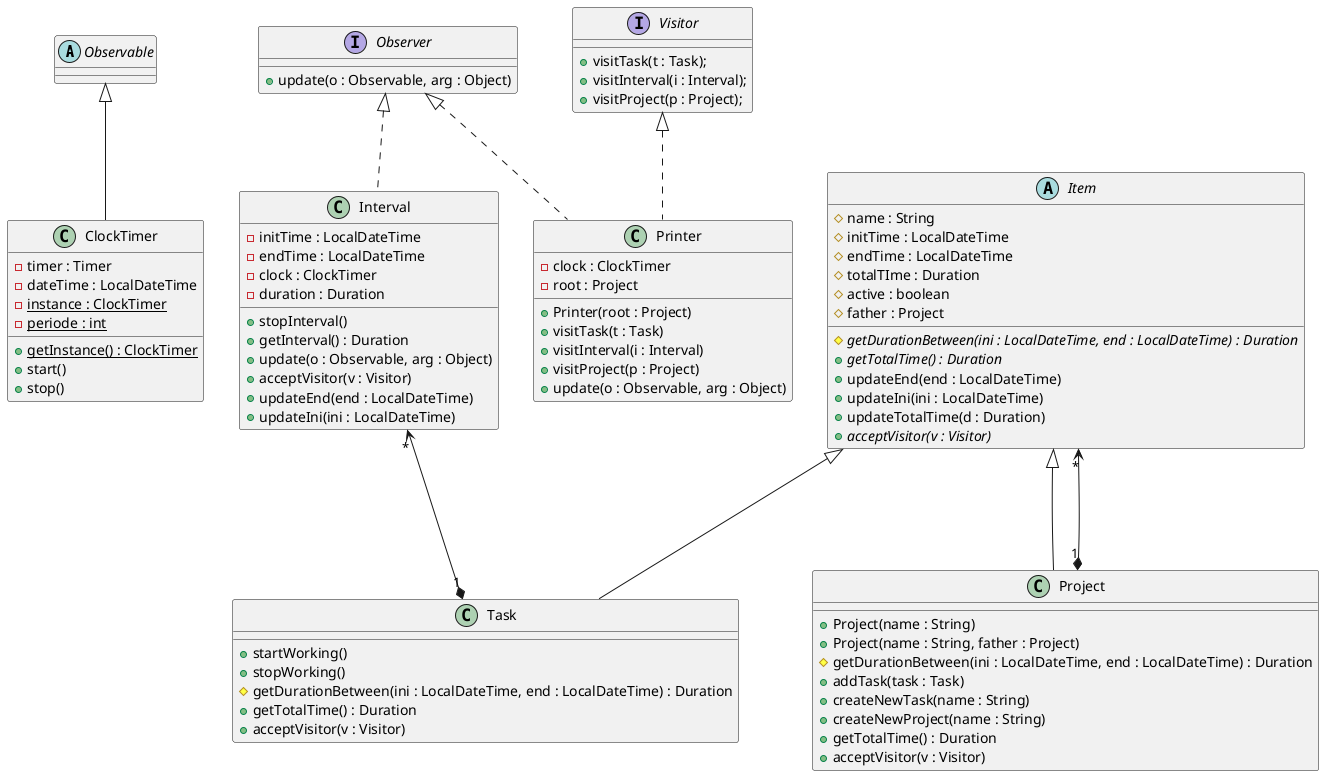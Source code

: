@startuml
abstract Observable{

}

interface Observer{
+ update(o : Observable, arg : Object)
}

abstract Item{
# name : String
# initTime : LocalDateTime
# endTime : LocalDateTime
# totalTIme : Duration
# active : boolean
# father : Project
# {abstract} getDurationBetween(ini : LocalDateTime, end : LocalDateTime) : Duration
+ {abstract} getTotalTime() : Duration
+ updateEnd(end : LocalDateTime)
+ updateIni(ini : LocalDateTime)
+ updateTotalTime(d : Duration)
+ {abstract} acceptVisitor(v : Visitor)
}


class Project{
+ Project(name : String)
+ Project(name : String, father : Project)
# getDurationBetween(ini : LocalDateTime, end : LocalDateTime) : Duration
+ addTask(task : Task)
+ createNewTask(name : String)
+ createNewProject(name : String)
+ getTotalTime() : Duration
+ acceptVisitor(v : Visitor)
}

class Task{
+ startWorking()
+ stopWorking()
# getDurationBetween(ini : LocalDateTime, end : LocalDateTime) : Duration
+ getTotalTime() : Duration
+ acceptVisitor(v : Visitor)
}

class Interval{
- initTime : LocalDateTime
- endTime : LocalDateTime
- clock : ClockTimer
- duration : Duration
+ stopInterval()
+ getInterval() : Duration
+ update(o : Observable, arg : Object)
+ acceptVisitor(v : Visitor)
+ updateEnd(end : LocalDateTime)
+ updateIni(ini : LocalDateTime)
}

class ClockTimer{
- timer : Timer
- dateTime : LocalDateTime
- {static} instance : ClockTimer
- {static} periode : int
+ {static} getInstance() : ClockTimer
+ start()
+ stop()
}

interface Visitor{
+ visitTask(t : Task);
+ visitInterval(i : Interval);
+ visitProject(p : Project);
}

class Printer{
- clock : ClockTimer
- root : Project
+ Printer(root : Project)
+ visitTask(t : Task)
+ visitInterval(i : Interval)
+ visitProject(p : Project)
+ update(o : Observable, arg : Object)
}

Item <|--- Project
Item <|--- Task
Item "*"<---*"1" Project
Interval "*"<---*"1" Task
Observer <|.. Interval
Observable <|-- ClockTimer
Observer <|.. Printer
Visitor <|.. Printer
@enduml